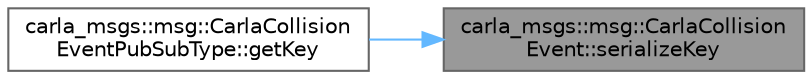 digraph "carla_msgs::msg::CarlaCollisionEvent::serializeKey"
{
 // INTERACTIVE_SVG=YES
 // LATEX_PDF_SIZE
  bgcolor="transparent";
  edge [fontname=Helvetica,fontsize=10,labelfontname=Helvetica,labelfontsize=10];
  node [fontname=Helvetica,fontsize=10,shape=box,height=0.2,width=0.4];
  rankdir="RL";
  Node1 [id="Node000001",label="carla_msgs::msg::CarlaCollision\lEvent::serializeKey",height=0.2,width=0.4,color="gray40", fillcolor="grey60", style="filled", fontcolor="black",tooltip="This function serializes the key members of an object using CDR serialization."];
  Node1 -> Node2 [id="edge1_Node000001_Node000002",dir="back",color="steelblue1",style="solid",tooltip=" "];
  Node2 [id="Node000002",label="carla_msgs::msg::CarlaCollision\lEventPubSubType::getKey",height=0.2,width=0.4,color="grey40", fillcolor="white", style="filled",URL="$d8/db8/classcarla__msgs_1_1msg_1_1CarlaCollisionEventPubSubType.html#a399c3abe1632eaa6ba74dc8db3875603",tooltip=" "];
}

